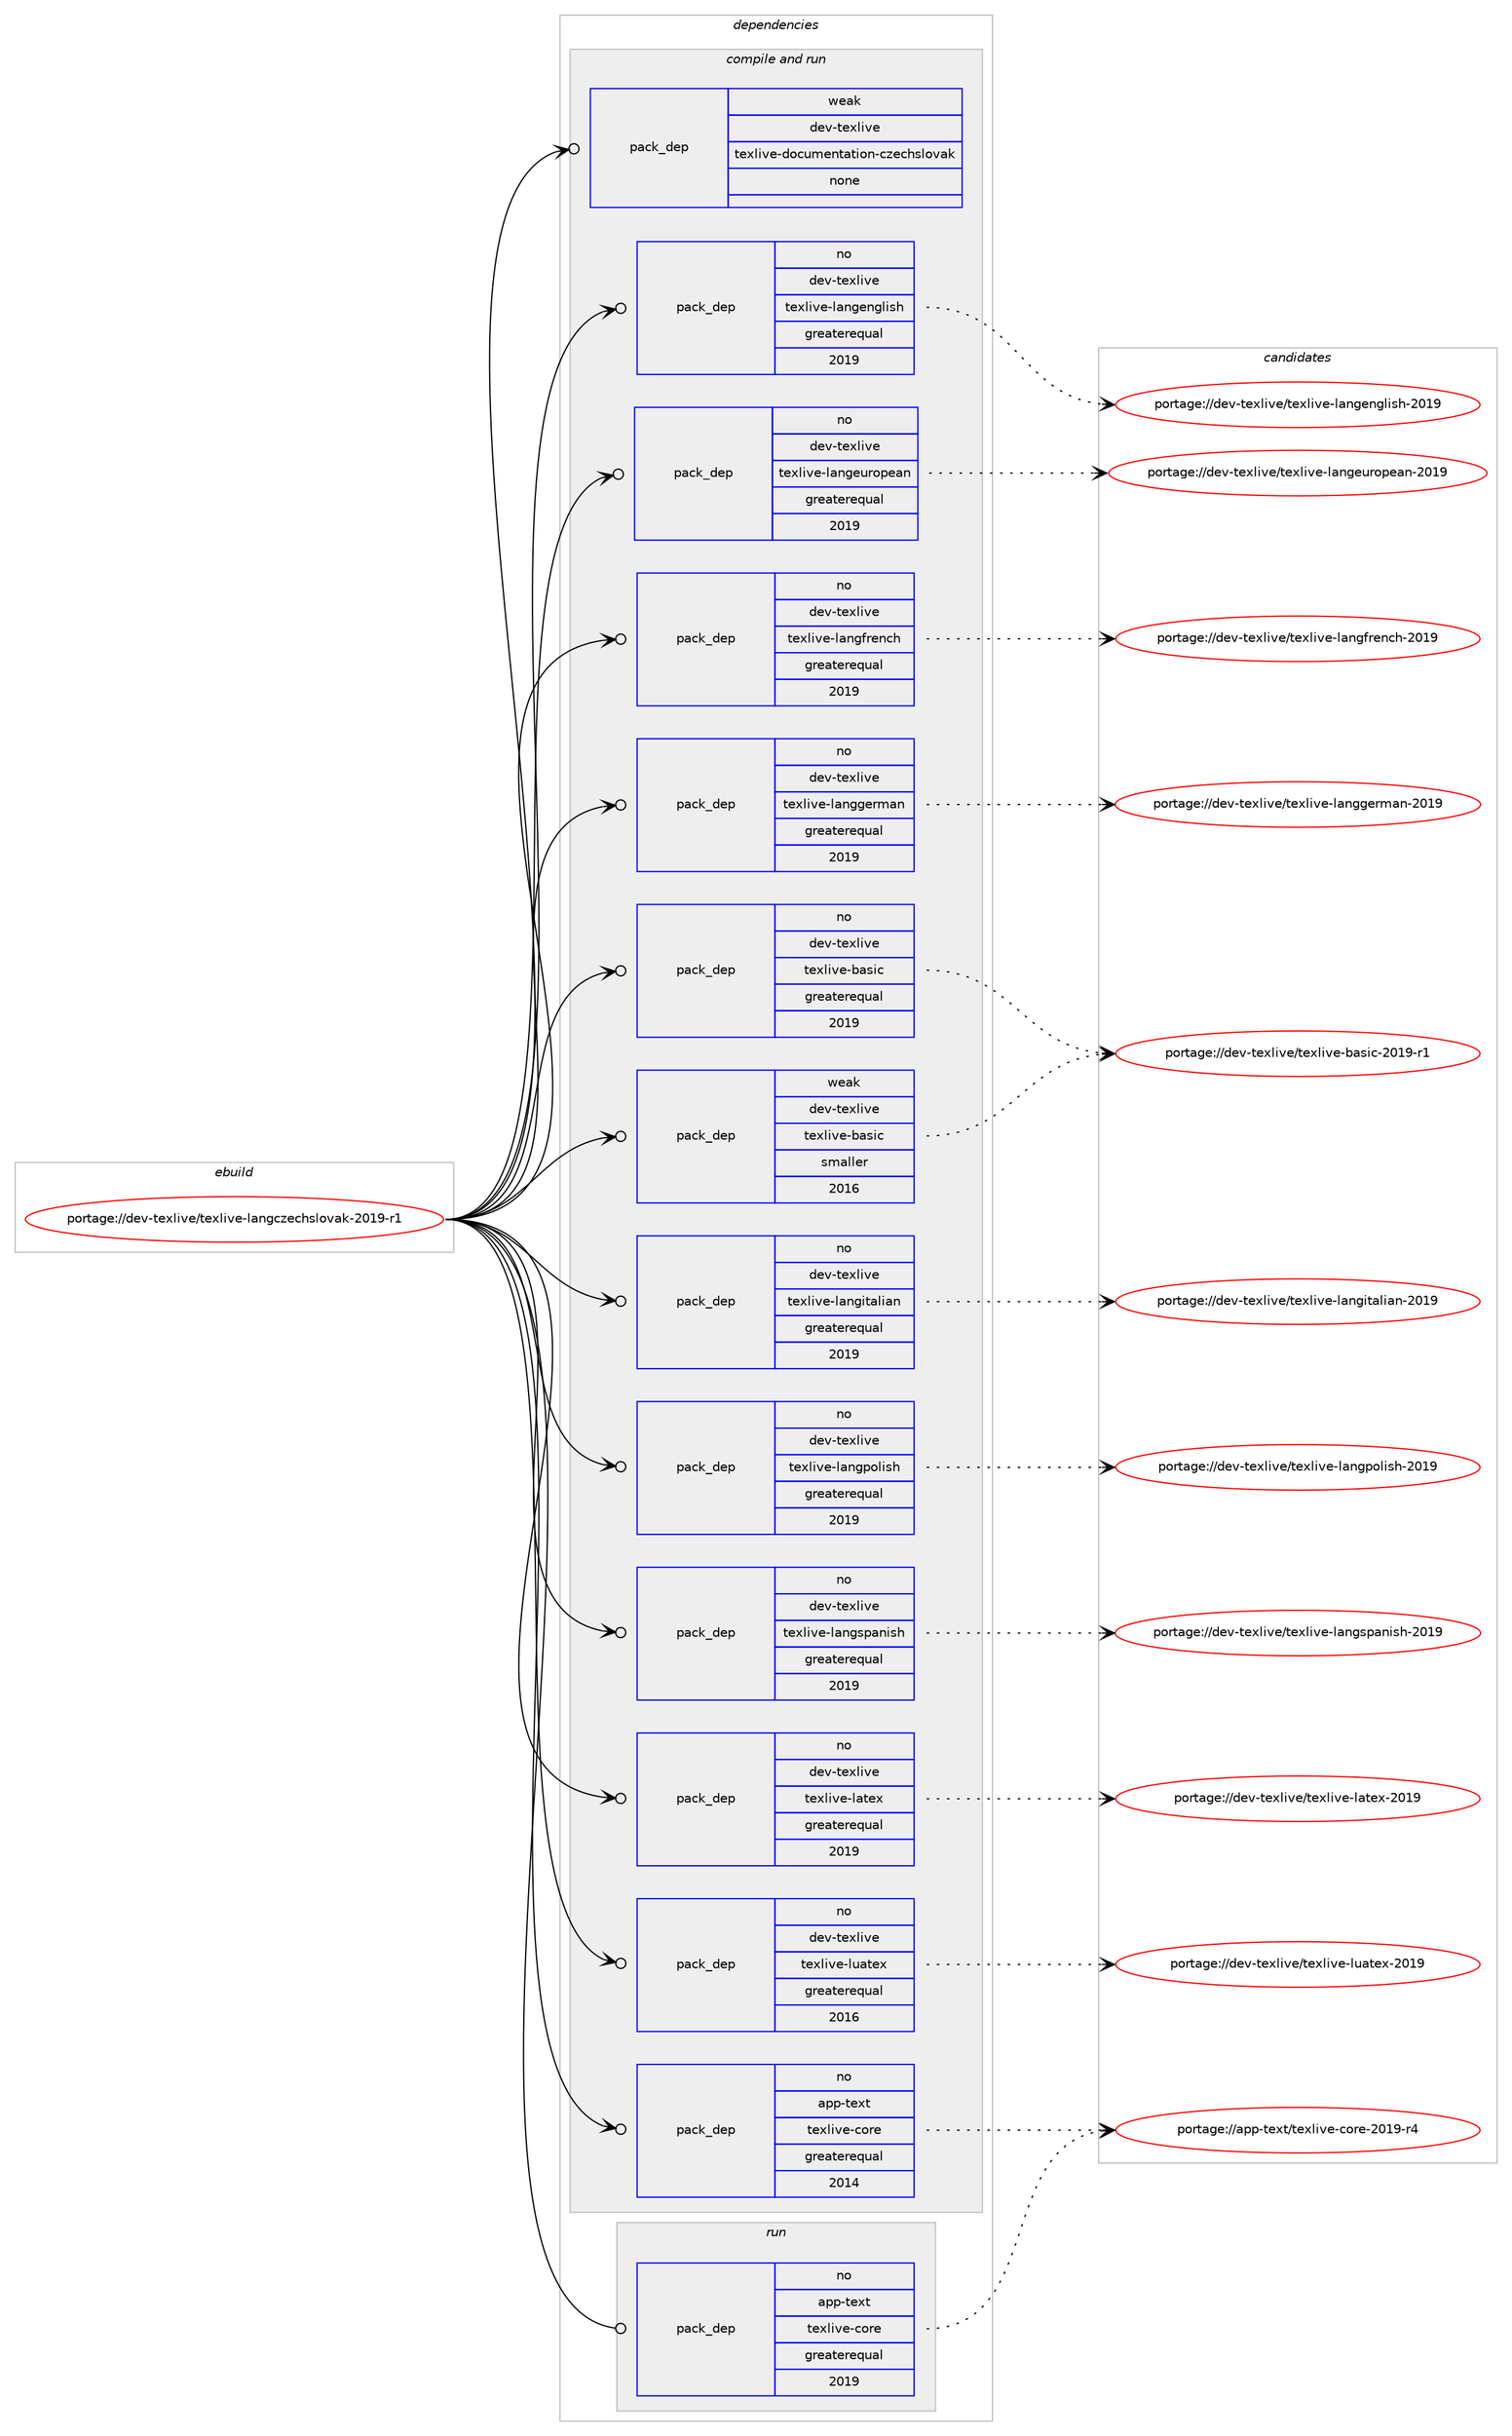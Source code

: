 digraph prolog {

# *************
# Graph options
# *************

newrank=true;
concentrate=true;
compound=true;
graph [rankdir=LR,fontname=Helvetica,fontsize=10,ranksep=1.5];#, ranksep=2.5, nodesep=0.2];
edge  [arrowhead=vee];
node  [fontname=Helvetica,fontsize=10];

# **********
# The ebuild
# **********

subgraph cluster_leftcol {
color=gray;
rank=same;
label=<<i>ebuild</i>>;
id [label="portage://dev-texlive/texlive-langczechslovak-2019-r1", color=red, width=4, href="../dev-texlive/texlive-langczechslovak-2019-r1.svg"];
}

# ****************
# The dependencies
# ****************

subgraph cluster_midcol {
color=gray;
label=<<i>dependencies</i>>;
subgraph cluster_compile {
fillcolor="#eeeeee";
style=filled;
label=<<i>compile</i>>;
}
subgraph cluster_compileandrun {
fillcolor="#eeeeee";
style=filled;
label=<<i>compile and run</i>>;
subgraph pack184243 {
dependency258098 [label=<<TABLE BORDER="0" CELLBORDER="1" CELLSPACING="0" CELLPADDING="4" WIDTH="220"><TR><TD ROWSPAN="6" CELLPADDING="30">pack_dep</TD></TR><TR><TD WIDTH="110">no</TD></TR><TR><TD>app-text</TD></TR><TR><TD>texlive-core</TD></TR><TR><TD>greaterequal</TD></TR><TR><TD>2014</TD></TR></TABLE>>, shape=none, color=blue];
}
id:e -> dependency258098:w [weight=20,style="solid",arrowhead="odotvee"];
subgraph pack184244 {
dependency258099 [label=<<TABLE BORDER="0" CELLBORDER="1" CELLSPACING="0" CELLPADDING="4" WIDTH="220"><TR><TD ROWSPAN="6" CELLPADDING="30">pack_dep</TD></TR><TR><TD WIDTH="110">no</TD></TR><TR><TD>dev-texlive</TD></TR><TR><TD>texlive-basic</TD></TR><TR><TD>greaterequal</TD></TR><TR><TD>2019</TD></TR></TABLE>>, shape=none, color=blue];
}
id:e -> dependency258099:w [weight=20,style="solid",arrowhead="odotvee"];
subgraph pack184245 {
dependency258100 [label=<<TABLE BORDER="0" CELLBORDER="1" CELLSPACING="0" CELLPADDING="4" WIDTH="220"><TR><TD ROWSPAN="6" CELLPADDING="30">pack_dep</TD></TR><TR><TD WIDTH="110">no</TD></TR><TR><TD>dev-texlive</TD></TR><TR><TD>texlive-langenglish</TD></TR><TR><TD>greaterequal</TD></TR><TR><TD>2019</TD></TR></TABLE>>, shape=none, color=blue];
}
id:e -> dependency258100:w [weight=20,style="solid",arrowhead="odotvee"];
subgraph pack184246 {
dependency258101 [label=<<TABLE BORDER="0" CELLBORDER="1" CELLSPACING="0" CELLPADDING="4" WIDTH="220"><TR><TD ROWSPAN="6" CELLPADDING="30">pack_dep</TD></TR><TR><TD WIDTH="110">no</TD></TR><TR><TD>dev-texlive</TD></TR><TR><TD>texlive-langeuropean</TD></TR><TR><TD>greaterequal</TD></TR><TR><TD>2019</TD></TR></TABLE>>, shape=none, color=blue];
}
id:e -> dependency258101:w [weight=20,style="solid",arrowhead="odotvee"];
subgraph pack184247 {
dependency258102 [label=<<TABLE BORDER="0" CELLBORDER="1" CELLSPACING="0" CELLPADDING="4" WIDTH="220"><TR><TD ROWSPAN="6" CELLPADDING="30">pack_dep</TD></TR><TR><TD WIDTH="110">no</TD></TR><TR><TD>dev-texlive</TD></TR><TR><TD>texlive-langfrench</TD></TR><TR><TD>greaterequal</TD></TR><TR><TD>2019</TD></TR></TABLE>>, shape=none, color=blue];
}
id:e -> dependency258102:w [weight=20,style="solid",arrowhead="odotvee"];
subgraph pack184248 {
dependency258103 [label=<<TABLE BORDER="0" CELLBORDER="1" CELLSPACING="0" CELLPADDING="4" WIDTH="220"><TR><TD ROWSPAN="6" CELLPADDING="30">pack_dep</TD></TR><TR><TD WIDTH="110">no</TD></TR><TR><TD>dev-texlive</TD></TR><TR><TD>texlive-langgerman</TD></TR><TR><TD>greaterequal</TD></TR><TR><TD>2019</TD></TR></TABLE>>, shape=none, color=blue];
}
id:e -> dependency258103:w [weight=20,style="solid",arrowhead="odotvee"];
subgraph pack184249 {
dependency258104 [label=<<TABLE BORDER="0" CELLBORDER="1" CELLSPACING="0" CELLPADDING="4" WIDTH="220"><TR><TD ROWSPAN="6" CELLPADDING="30">pack_dep</TD></TR><TR><TD WIDTH="110">no</TD></TR><TR><TD>dev-texlive</TD></TR><TR><TD>texlive-langitalian</TD></TR><TR><TD>greaterequal</TD></TR><TR><TD>2019</TD></TR></TABLE>>, shape=none, color=blue];
}
id:e -> dependency258104:w [weight=20,style="solid",arrowhead="odotvee"];
subgraph pack184250 {
dependency258105 [label=<<TABLE BORDER="0" CELLBORDER="1" CELLSPACING="0" CELLPADDING="4" WIDTH="220"><TR><TD ROWSPAN="6" CELLPADDING="30">pack_dep</TD></TR><TR><TD WIDTH="110">no</TD></TR><TR><TD>dev-texlive</TD></TR><TR><TD>texlive-langpolish</TD></TR><TR><TD>greaterequal</TD></TR><TR><TD>2019</TD></TR></TABLE>>, shape=none, color=blue];
}
id:e -> dependency258105:w [weight=20,style="solid",arrowhead="odotvee"];
subgraph pack184251 {
dependency258106 [label=<<TABLE BORDER="0" CELLBORDER="1" CELLSPACING="0" CELLPADDING="4" WIDTH="220"><TR><TD ROWSPAN="6" CELLPADDING="30">pack_dep</TD></TR><TR><TD WIDTH="110">no</TD></TR><TR><TD>dev-texlive</TD></TR><TR><TD>texlive-langspanish</TD></TR><TR><TD>greaterequal</TD></TR><TR><TD>2019</TD></TR></TABLE>>, shape=none, color=blue];
}
id:e -> dependency258106:w [weight=20,style="solid",arrowhead="odotvee"];
subgraph pack184252 {
dependency258107 [label=<<TABLE BORDER="0" CELLBORDER="1" CELLSPACING="0" CELLPADDING="4" WIDTH="220"><TR><TD ROWSPAN="6" CELLPADDING="30">pack_dep</TD></TR><TR><TD WIDTH="110">no</TD></TR><TR><TD>dev-texlive</TD></TR><TR><TD>texlive-latex</TD></TR><TR><TD>greaterequal</TD></TR><TR><TD>2019</TD></TR></TABLE>>, shape=none, color=blue];
}
id:e -> dependency258107:w [weight=20,style="solid",arrowhead="odotvee"];
subgraph pack184253 {
dependency258108 [label=<<TABLE BORDER="0" CELLBORDER="1" CELLSPACING="0" CELLPADDING="4" WIDTH="220"><TR><TD ROWSPAN="6" CELLPADDING="30">pack_dep</TD></TR><TR><TD WIDTH="110">no</TD></TR><TR><TD>dev-texlive</TD></TR><TR><TD>texlive-luatex</TD></TR><TR><TD>greaterequal</TD></TR><TR><TD>2016</TD></TR></TABLE>>, shape=none, color=blue];
}
id:e -> dependency258108:w [weight=20,style="solid",arrowhead="odotvee"];
subgraph pack184254 {
dependency258109 [label=<<TABLE BORDER="0" CELLBORDER="1" CELLSPACING="0" CELLPADDING="4" WIDTH="220"><TR><TD ROWSPAN="6" CELLPADDING="30">pack_dep</TD></TR><TR><TD WIDTH="110">weak</TD></TR><TR><TD>dev-texlive</TD></TR><TR><TD>texlive-basic</TD></TR><TR><TD>smaller</TD></TR><TR><TD>2016</TD></TR></TABLE>>, shape=none, color=blue];
}
id:e -> dependency258109:w [weight=20,style="solid",arrowhead="odotvee"];
subgraph pack184255 {
dependency258110 [label=<<TABLE BORDER="0" CELLBORDER="1" CELLSPACING="0" CELLPADDING="4" WIDTH="220"><TR><TD ROWSPAN="6" CELLPADDING="30">pack_dep</TD></TR><TR><TD WIDTH="110">weak</TD></TR><TR><TD>dev-texlive</TD></TR><TR><TD>texlive-documentation-czechslovak</TD></TR><TR><TD>none</TD></TR><TR><TD></TD></TR></TABLE>>, shape=none, color=blue];
}
id:e -> dependency258110:w [weight=20,style="solid",arrowhead="odotvee"];
}
subgraph cluster_run {
fillcolor="#eeeeee";
style=filled;
label=<<i>run</i>>;
subgraph pack184256 {
dependency258111 [label=<<TABLE BORDER="0" CELLBORDER="1" CELLSPACING="0" CELLPADDING="4" WIDTH="220"><TR><TD ROWSPAN="6" CELLPADDING="30">pack_dep</TD></TR><TR><TD WIDTH="110">no</TD></TR><TR><TD>app-text</TD></TR><TR><TD>texlive-core</TD></TR><TR><TD>greaterequal</TD></TR><TR><TD>2019</TD></TR></TABLE>>, shape=none, color=blue];
}
id:e -> dependency258111:w [weight=20,style="solid",arrowhead="odot"];
}
}

# **************
# The candidates
# **************

subgraph cluster_choices {
rank=same;
color=gray;
label=<<i>candidates</i>>;

subgraph choice184243 {
color=black;
nodesep=1;
choiceportage971121124511610112011647116101120108105118101459911111410145504849574511452 [label="portage://app-text/texlive-core-2019-r4", color=red, width=4,href="../app-text/texlive-core-2019-r4.svg"];
dependency258098:e -> choiceportage971121124511610112011647116101120108105118101459911111410145504849574511452:w [style=dotted,weight="100"];
}
subgraph choice184244 {
color=black;
nodesep=1;
choiceportage10010111845116101120108105118101471161011201081051181014598971151059945504849574511449 [label="portage://dev-texlive/texlive-basic-2019-r1", color=red, width=4,href="../dev-texlive/texlive-basic-2019-r1.svg"];
dependency258099:e -> choiceportage10010111845116101120108105118101471161011201081051181014598971151059945504849574511449:w [style=dotted,weight="100"];
}
subgraph choice184245 {
color=black;
nodesep=1;
choiceportage100101118451161011201081051181014711610112010810511810145108971101031011101031081051151044550484957 [label="portage://dev-texlive/texlive-langenglish-2019", color=red, width=4,href="../dev-texlive/texlive-langenglish-2019.svg"];
dependency258100:e -> choiceportage100101118451161011201081051181014711610112010810511810145108971101031011101031081051151044550484957:w [style=dotted,weight="100"];
}
subgraph choice184246 {
color=black;
nodesep=1;
choiceportage10010111845116101120108105118101471161011201081051181014510897110103101117114111112101971104550484957 [label="portage://dev-texlive/texlive-langeuropean-2019", color=red, width=4,href="../dev-texlive/texlive-langeuropean-2019.svg"];
dependency258101:e -> choiceportage10010111845116101120108105118101471161011201081051181014510897110103101117114111112101971104550484957:w [style=dotted,weight="100"];
}
subgraph choice184247 {
color=black;
nodesep=1;
choiceportage10010111845116101120108105118101471161011201081051181014510897110103102114101110991044550484957 [label="portage://dev-texlive/texlive-langfrench-2019", color=red, width=4,href="../dev-texlive/texlive-langfrench-2019.svg"];
dependency258102:e -> choiceportage10010111845116101120108105118101471161011201081051181014510897110103102114101110991044550484957:w [style=dotted,weight="100"];
}
subgraph choice184248 {
color=black;
nodesep=1;
choiceportage10010111845116101120108105118101471161011201081051181014510897110103103101114109971104550484957 [label="portage://dev-texlive/texlive-langgerman-2019", color=red, width=4,href="../dev-texlive/texlive-langgerman-2019.svg"];
dependency258103:e -> choiceportage10010111845116101120108105118101471161011201081051181014510897110103103101114109971104550484957:w [style=dotted,weight="100"];
}
subgraph choice184249 {
color=black;
nodesep=1;
choiceportage1001011184511610112010810511810147116101120108105118101451089711010310511697108105971104550484957 [label="portage://dev-texlive/texlive-langitalian-2019", color=red, width=4,href="../dev-texlive/texlive-langitalian-2019.svg"];
dependency258104:e -> choiceportage1001011184511610112010810511810147116101120108105118101451089711010310511697108105971104550484957:w [style=dotted,weight="100"];
}
subgraph choice184250 {
color=black;
nodesep=1;
choiceportage100101118451161011201081051181014711610112010810511810145108971101031121111081051151044550484957 [label="portage://dev-texlive/texlive-langpolish-2019", color=red, width=4,href="../dev-texlive/texlive-langpolish-2019.svg"];
dependency258105:e -> choiceportage100101118451161011201081051181014711610112010810511810145108971101031121111081051151044550484957:w [style=dotted,weight="100"];
}
subgraph choice184251 {
color=black;
nodesep=1;
choiceportage10010111845116101120108105118101471161011201081051181014510897110103115112971101051151044550484957 [label="portage://dev-texlive/texlive-langspanish-2019", color=red, width=4,href="../dev-texlive/texlive-langspanish-2019.svg"];
dependency258106:e -> choiceportage10010111845116101120108105118101471161011201081051181014510897110103115112971101051151044550484957:w [style=dotted,weight="100"];
}
subgraph choice184252 {
color=black;
nodesep=1;
choiceportage100101118451161011201081051181014711610112010810511810145108971161011204550484957 [label="portage://dev-texlive/texlive-latex-2019", color=red, width=4,href="../dev-texlive/texlive-latex-2019.svg"];
dependency258107:e -> choiceportage100101118451161011201081051181014711610112010810511810145108971161011204550484957:w [style=dotted,weight="100"];
}
subgraph choice184253 {
color=black;
nodesep=1;
choiceportage100101118451161011201081051181014711610112010810511810145108117971161011204550484957 [label="portage://dev-texlive/texlive-luatex-2019", color=red, width=4,href="../dev-texlive/texlive-luatex-2019.svg"];
dependency258108:e -> choiceportage100101118451161011201081051181014711610112010810511810145108117971161011204550484957:w [style=dotted,weight="100"];
}
subgraph choice184254 {
color=black;
nodesep=1;
choiceportage10010111845116101120108105118101471161011201081051181014598971151059945504849574511449 [label="portage://dev-texlive/texlive-basic-2019-r1", color=red, width=4,href="../dev-texlive/texlive-basic-2019-r1.svg"];
dependency258109:e -> choiceportage10010111845116101120108105118101471161011201081051181014598971151059945504849574511449:w [style=dotted,weight="100"];
}
subgraph choice184255 {
color=black;
nodesep=1;
}
subgraph choice184256 {
color=black;
nodesep=1;
choiceportage971121124511610112011647116101120108105118101459911111410145504849574511452 [label="portage://app-text/texlive-core-2019-r4", color=red, width=4,href="../app-text/texlive-core-2019-r4.svg"];
dependency258111:e -> choiceportage971121124511610112011647116101120108105118101459911111410145504849574511452:w [style=dotted,weight="100"];
}
}

}

